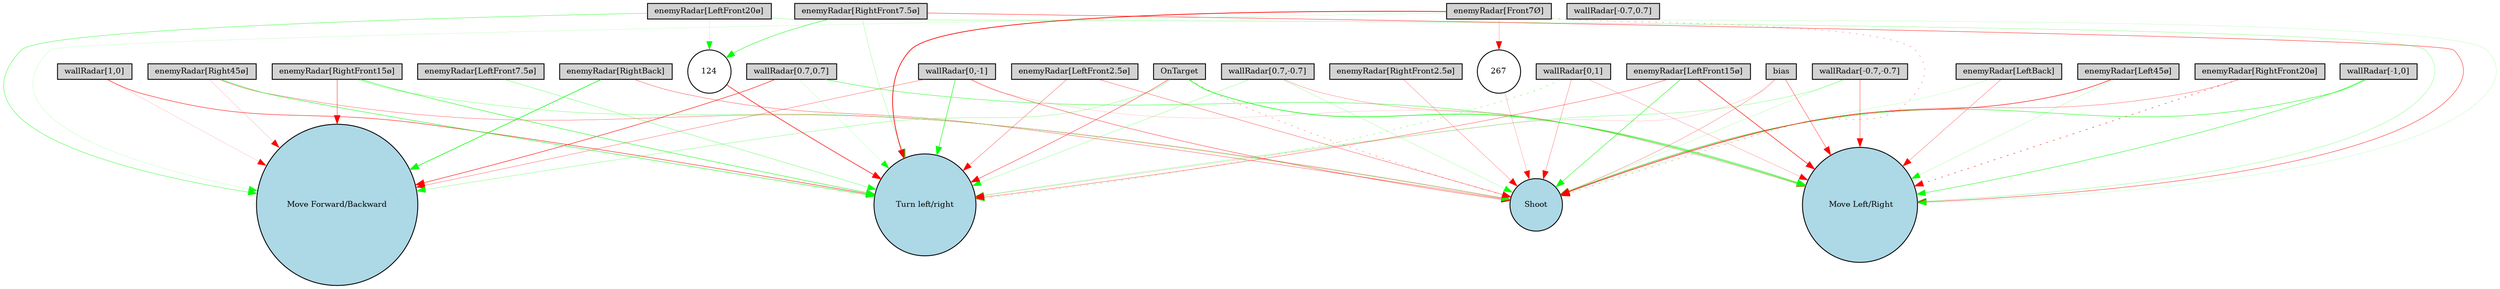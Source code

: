 digraph {
	node [fontsize=9 height=0.2 shape=circle width=0.2]
	"wallRadar[1,0]" [fillcolor=lightgray shape=box style=filled]
	"wallRadar[0,1]" [fillcolor=lightgray shape=box style=filled]
	"wallRadar[-1,0]" [fillcolor=lightgray shape=box style=filled]
	"wallRadar[0,-1]" [fillcolor=lightgray shape=box style=filled]
	"wallRadar[0.7,0.7]" [fillcolor=lightgray shape=box style=filled]
	"wallRadar[-0.7,0.7]" [fillcolor=lightgray shape=box style=filled]
	"wallRadar[-0.7,-0.7]" [fillcolor=lightgray shape=box style=filled]
	"wallRadar[0.7,-0.7]" [fillcolor=lightgray shape=box style=filled]
	"enemyRadar[RightBack]" [fillcolor=lightgray shape=box style=filled]
	"enemyRadar[LeftBack]" [fillcolor=lightgray shape=box style=filled]
	"enemyRadar[Right45ø]" [fillcolor=lightgray shape=box style=filled]
	"enemyRadar[Left45ø]" [fillcolor=lightgray shape=box style=filled]
	"enemyRadar[RightFront20ø]" [fillcolor=lightgray shape=box style=filled]
	"enemyRadar[LeftFront20ø]" [fillcolor=lightgray shape=box style=filled]
	"enemyRadar[RightFront15ø]" [fillcolor=lightgray shape=box style=filled]
	"enemyRadar[LeftFront15ø]" [fillcolor=lightgray shape=box style=filled]
	"enemyRadar[RightFront7.5ø]" [fillcolor=lightgray shape=box style=filled]
	"enemyRadar[LeftFront7.5ø]" [fillcolor=lightgray shape=box style=filled]
	"enemyRadar[RightFront2.5ø]" [fillcolor=lightgray shape=box style=filled]
	"enemyRadar[LeftFront2.5ø]" [fillcolor=lightgray shape=box style=filled]
	"enemyRadar[Front7Ø]" [fillcolor=lightgray shape=box style=filled]
	OnTarget [fillcolor=lightgray shape=box style=filled]
	bias [fillcolor=lightgray shape=box style=filled]
	Shoot [fillcolor=lightblue style=filled]
	"Move Forward/Backward" [fillcolor=lightblue style=filled]
	" Move Left/Right" [fillcolor=lightblue style=filled]
	"Turn left/right" [fillcolor=lightblue style=filled]
	267 [fillcolor=white style=filled]
	124 [fillcolor=white style=filled]
	"wallRadar[-1,0]" -> " Move Left/Right" [color=green penwidth=0.4572984072413606 style=solid]
	"wallRadar[0.7,-0.7]" -> Shoot [color=green penwidth=0.16381785847204683 style=solid]
	"wallRadar[-0.7,-0.7]" -> "Turn left/right" [color=green penwidth=0.2402810399531021 style=solid]
	"enemyRadar[Front7Ø]" -> "Move Forward/Backward" [color=green penwidth=0.10770763585899605 style=solid]
	"enemyRadar[Right45ø]" -> "Turn left/right" [color=green penwidth=0.4802830843691721 style=solid]
	"wallRadar[-1,0]" -> Shoot [color=green penwidth=0.49039781395664717 style=solid]
	bias -> "Turn left/right" [color=red penwidth=0.1187308900924795 style=solid]
	"wallRadar[1,0]" -> "Move Forward/Backward" [color=red penwidth=0.10666146858328451 style=solid]
	"enemyRadar[Right45ø]" -> "Move Forward/Backward" [color=red penwidth=0.12606017508895853 style=solid]
	"enemyRadar[RightFront7.5ø]" -> " Move Left/Right" [color=red penwidth=0.4166336344019468 style=solid]
	"enemyRadar[LeftFront20ø]" -> " Move Left/Right" [color=green penwidth=0.21381888161943277 style=solid]
	"wallRadar[0,-1]" -> " Move Left/Right" [color=red penwidth=0.10342270035499349 style=solid]
	"enemyRadar[LeftFront20ø]" -> "Move Forward/Backward" [color=green penwidth=0.3708311339973094 style=solid]
	"wallRadar[0.7,-0.7]" -> " Move Left/Right" [color=red penwidth=0.21181381971387828 style=solid]
	"enemyRadar[LeftFront15ø]" -> Shoot [color=green penwidth=0.4854612108266322 style=solid]
	"enemyRadar[RightFront2.5ø]" -> Shoot [color=red penwidth=0.21535136222265922 style=solid]
	bias -> Shoot [color=red penwidth=0.22429281601081255 style=solid]
	"enemyRadar[RightBack]" -> Shoot [color=red penwidth=0.3137881446073155 style=solid]
	"enemyRadar[RightFront15ø]" -> "Turn left/right" [color=green penwidth=0.49134521193490344 style=solid]
	"enemyRadar[RightFront20ø]" -> " Move Left/Right" [color=red penwidth=0.4857577266718319 style=dotted]
	"wallRadar[-0.7,-0.7]" -> " Move Left/Right" [color=red penwidth=0.3516190150905091 style=solid]
	"enemyRadar[LeftFront7.5ø]" -> "Turn left/right" [color=green penwidth=0.2660275406052478 style=solid]
	"enemyRadar[LeftBack]" -> " Move Left/Right" [color=red penwidth=0.2558147539712332 style=solid]
	"enemyRadar[RightFront15ø]" -> "Move Forward/Backward" [color=red penwidth=0.40643518721272676 style=solid]
	"enemyRadar[Front7Ø]" -> Shoot [color=red penwidth=0.25875961397068203 style=dotted]
	"enemyRadar[Front7Ø]" -> "Turn left/right" [color=red penwidth=0.8086891474064549 style=solid]
	"wallRadar[0,1]" -> " Move Left/Right" [color=red penwidth=0.18096930714068699 style=solid]
	"enemyRadar[RightBack]" -> "Move Forward/Backward" [color=green penwidth=0.6878416555494049 style=solid]
	"enemyRadar[Right45ø]" -> Shoot [color=red penwidth=0.2860652851965968 style=solid]
	"wallRadar[0.7,0.7]" -> " Move Left/Right" [color=green penwidth=0.4118858759483195 style=solid]
	"enemyRadar[Left45ø]" -> Shoot [color=red penwidth=0.5831177735581797 style=solid]
	"wallRadar[0,-1]" -> "Move Forward/Backward" [color=red penwidth=0.2766344716033249 style=solid]
	OnTarget -> "Turn left/right" [color=red penwidth=0.38823135352924465 style=solid]
	"wallRadar[1,0]" -> "Turn left/right" [color=red penwidth=0.49188668207804354 style=solid]
	"wallRadar[0,-1]" -> Shoot [color=red penwidth=0.3744830931776938 style=solid]
	"enemyRadar[LeftFront2.5ø]" -> Shoot [color=red penwidth=0.29946994548260497 style=solid]
	"enemyRadar[RightFront7.5ø]" -> "Turn left/right" [color=green penwidth=0.1902191842054679 style=solid]
	"enemyRadar[LeftFront2.5ø]" -> "Turn left/right" [color=red penwidth=0.2798273769769232 style=solid]
	"wallRadar[0,-1]" -> "Turn left/right" [color=green penwidth=0.5469042901619687 style=solid]
	"wallRadar[0.7,0.7]" -> "Turn left/right" [color=green penwidth=0.10673409624919232 style=solid]
	"wallRadar[0.7,0.7]" -> "Move Forward/Backward" [color=red penwidth=0.5348766379484026 style=solid]
	bias -> " Move Left/Right" [color=red penwidth=0.3592400729420592 style=solid]
	"enemyRadar[LeftFront15ø]" -> "Turn left/right" [color=red penwidth=0.31682959716018494 style=solid]
	"wallRadar[0,1]" -> "Turn left/right" [color=green penwidth=0.3543277648201846 style=dotted]
	"wallRadar[-0.7,-0.7]" -> Shoot [color=green penwidth=0.13855102058781174 style=solid]
	OnTarget -> Shoot [color=red penwidth=0.2831168389644727 style=dotted]
	"enemyRadar[RightFront15ø]" -> Shoot [color=green penwidth=0.25264264699470174 style=solid]
	"enemyRadar[Front7Ø]" -> " Move Left/Right" [color=green penwidth=0.11157099548669876 style=solid]
	"enemyRadar[LeftFront15ø]" -> " Move Left/Right" [color=red penwidth=0.5751020644170466 style=solid]
	OnTarget -> "Move Forward/Backward" [color=green penwidth=0.23531870133319074 style=solid]
	"enemyRadar[LeftBack]" -> Shoot [color=green penwidth=0.11334137154540275 style=solid]
	"enemyRadar[Left45ø]" -> " Move Left/Right" [color=green penwidth=0.1464928067768722 style=solid]
	"enemyRadar[RightFront20ø]" -> Shoot [color=red penwidth=0.27562970849658797 style=solid]
	OnTarget -> " Move Left/Right" [color=green penwidth=0.7172801038560211 style=solid]
	"wallRadar[0.7,-0.7]" -> "Turn left/right" [color=green penwidth=0.20260117122946703 style=solid]
	"enemyRadar[RightFront7.5ø]" -> 124 [color=green penwidth=0.46683466393523365 style=solid]
	124 -> "Turn left/right" [color=red penwidth=0.6391567759113371 style=solid]
	"wallRadar[0,1]" -> Shoot [color=red penwidth=0.24157379058249737 style=solid]
	"enemyRadar[LeftFront20ø]" -> 124 [color=green penwidth=0.11462096871724359 style=solid]
	"enemyRadar[Front7Ø]" -> 267 [color=red penwidth=0.1790407699329875 style=solid]
	267 -> Shoot [color=red penwidth=0.17207971207617523 style=solid]
}
